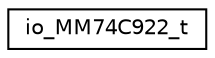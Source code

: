 digraph "Graphical Class Hierarchy"
{
 // LATEX_PDF_SIZE
  edge [fontname="Helvetica",fontsize="10",labelfontname="Helvetica",labelfontsize="10"];
  node [fontname="Helvetica",fontsize="10",shape=record];
  rankdir="LR";
  Node0 [label="io_MM74C922_t",height=0.2,width=0.4,color="black", fillcolor="white", style="filled",URL="$structio___m_m74_c922__t.html",tooltip=" "];
}

